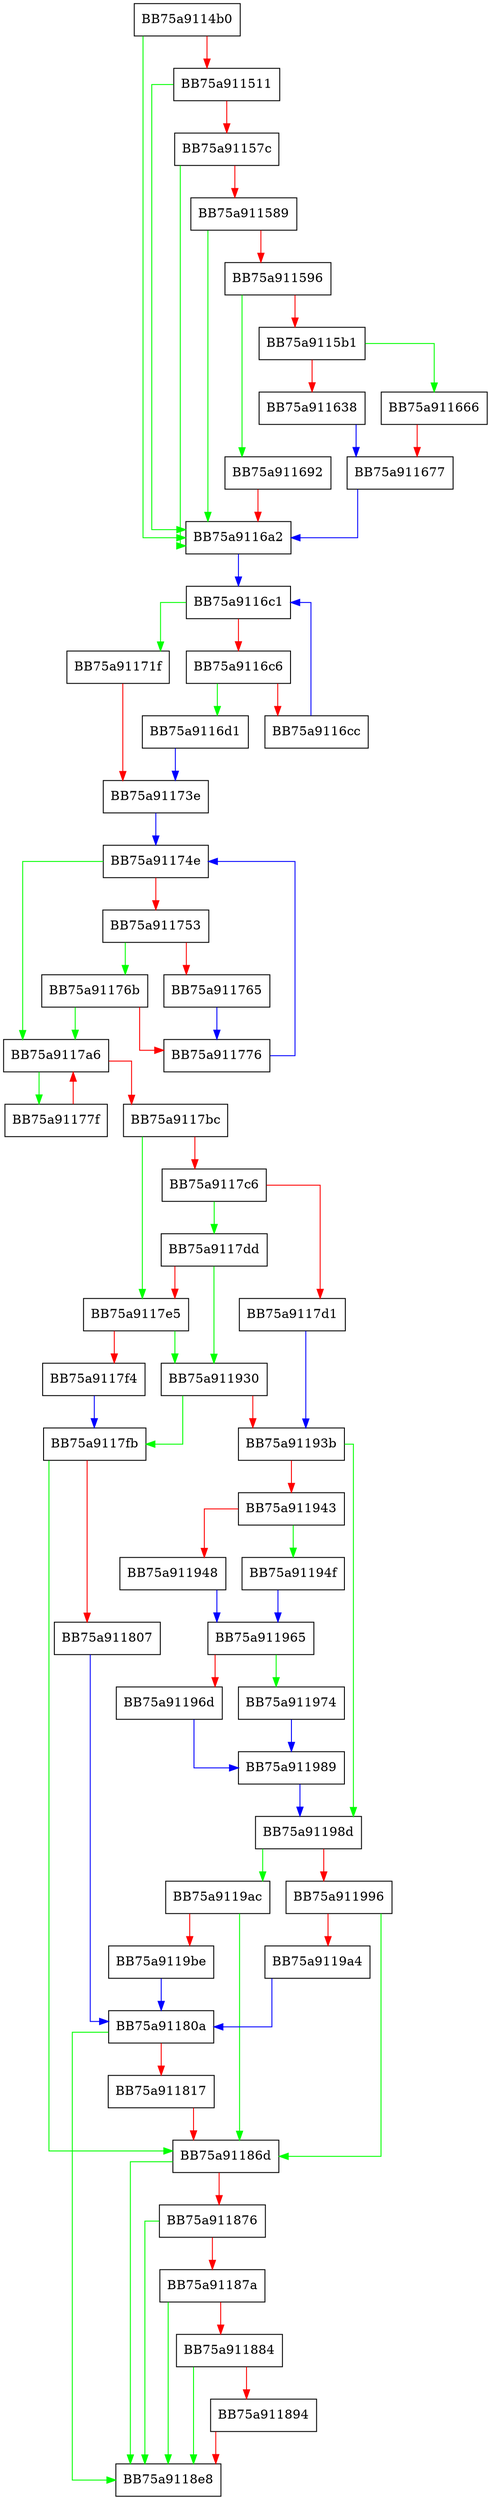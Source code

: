 digraph calculate_output_value {
  node [shape="box"];
  graph [splines=ortho];
  BB75a9114b0 -> BB75a9116a2 [color="green"];
  BB75a9114b0 -> BB75a911511 [color="red"];
  BB75a911511 -> BB75a9116a2 [color="green"];
  BB75a911511 -> BB75a91157c [color="red"];
  BB75a91157c -> BB75a9116a2 [color="green"];
  BB75a91157c -> BB75a911589 [color="red"];
  BB75a911589 -> BB75a9116a2 [color="green"];
  BB75a911589 -> BB75a911596 [color="red"];
  BB75a911596 -> BB75a911692 [color="green"];
  BB75a911596 -> BB75a9115b1 [color="red"];
  BB75a9115b1 -> BB75a911666 [color="green"];
  BB75a9115b1 -> BB75a911638 [color="red"];
  BB75a911638 -> BB75a911677 [color="blue"];
  BB75a911666 -> BB75a911677 [color="red"];
  BB75a911677 -> BB75a9116a2 [color="blue"];
  BB75a911692 -> BB75a9116a2 [color="red"];
  BB75a9116a2 -> BB75a9116c1 [color="blue"];
  BB75a9116c1 -> BB75a91171f [color="green"];
  BB75a9116c1 -> BB75a9116c6 [color="red"];
  BB75a9116c6 -> BB75a9116d1 [color="green"];
  BB75a9116c6 -> BB75a9116cc [color="red"];
  BB75a9116cc -> BB75a9116c1 [color="blue"];
  BB75a9116d1 -> BB75a91173e [color="blue"];
  BB75a91171f -> BB75a91173e [color="red"];
  BB75a91173e -> BB75a91174e [color="blue"];
  BB75a91174e -> BB75a9117a6 [color="green"];
  BB75a91174e -> BB75a911753 [color="red"];
  BB75a911753 -> BB75a91176b [color="green"];
  BB75a911753 -> BB75a911765 [color="red"];
  BB75a911765 -> BB75a911776 [color="blue"];
  BB75a91176b -> BB75a9117a6 [color="green"];
  BB75a91176b -> BB75a911776 [color="red"];
  BB75a911776 -> BB75a91174e [color="blue"];
  BB75a91177f -> BB75a9117a6 [color="red"];
  BB75a9117a6 -> BB75a91177f [color="green"];
  BB75a9117a6 -> BB75a9117bc [color="red"];
  BB75a9117bc -> BB75a9117e5 [color="green"];
  BB75a9117bc -> BB75a9117c6 [color="red"];
  BB75a9117c6 -> BB75a9117dd [color="green"];
  BB75a9117c6 -> BB75a9117d1 [color="red"];
  BB75a9117d1 -> BB75a91193b [color="blue"];
  BB75a9117dd -> BB75a911930 [color="green"];
  BB75a9117dd -> BB75a9117e5 [color="red"];
  BB75a9117e5 -> BB75a911930 [color="green"];
  BB75a9117e5 -> BB75a9117f4 [color="red"];
  BB75a9117f4 -> BB75a9117fb [color="blue"];
  BB75a9117fb -> BB75a91186d [color="green"];
  BB75a9117fb -> BB75a911807 [color="red"];
  BB75a911807 -> BB75a91180a [color="blue"];
  BB75a91180a -> BB75a9118e8 [color="green"];
  BB75a91180a -> BB75a911817 [color="red"];
  BB75a911817 -> BB75a91186d [color="red"];
  BB75a91186d -> BB75a9118e8 [color="green"];
  BB75a91186d -> BB75a911876 [color="red"];
  BB75a911876 -> BB75a9118e8 [color="green"];
  BB75a911876 -> BB75a91187a [color="red"];
  BB75a91187a -> BB75a9118e8 [color="green"];
  BB75a91187a -> BB75a911884 [color="red"];
  BB75a911884 -> BB75a9118e8 [color="green"];
  BB75a911884 -> BB75a911894 [color="red"];
  BB75a911894 -> BB75a9118e8 [color="red"];
  BB75a911930 -> BB75a9117fb [color="green"];
  BB75a911930 -> BB75a91193b [color="red"];
  BB75a91193b -> BB75a91198d [color="green"];
  BB75a91193b -> BB75a911943 [color="red"];
  BB75a911943 -> BB75a91194f [color="green"];
  BB75a911943 -> BB75a911948 [color="red"];
  BB75a911948 -> BB75a911965 [color="blue"];
  BB75a91194f -> BB75a911965 [color="blue"];
  BB75a911965 -> BB75a911974 [color="green"];
  BB75a911965 -> BB75a91196d [color="red"];
  BB75a91196d -> BB75a911989 [color="blue"];
  BB75a911974 -> BB75a911989 [color="blue"];
  BB75a911989 -> BB75a91198d [color="blue"];
  BB75a91198d -> BB75a9119ac [color="green"];
  BB75a91198d -> BB75a911996 [color="red"];
  BB75a911996 -> BB75a91186d [color="green"];
  BB75a911996 -> BB75a9119a4 [color="red"];
  BB75a9119a4 -> BB75a91180a [color="blue"];
  BB75a9119ac -> BB75a91186d [color="green"];
  BB75a9119ac -> BB75a9119be [color="red"];
  BB75a9119be -> BB75a91180a [color="blue"];
}